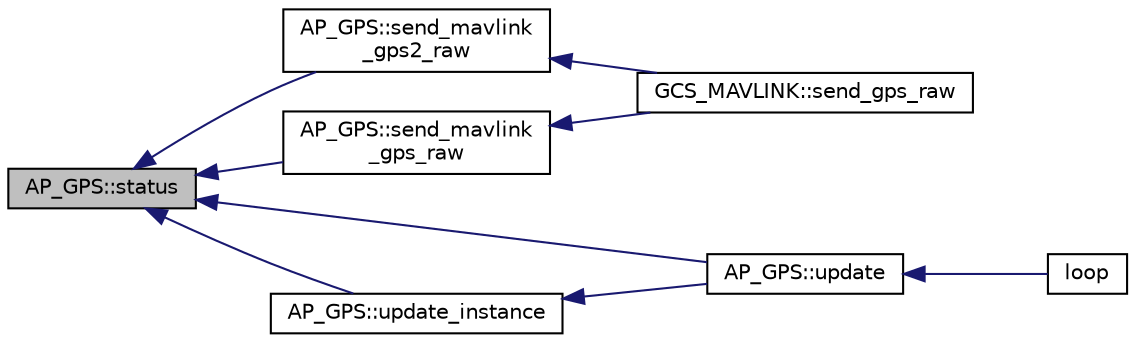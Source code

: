 digraph "AP_GPS::status"
{
 // INTERACTIVE_SVG=YES
  edge [fontname="Helvetica",fontsize="10",labelfontname="Helvetica",labelfontsize="10"];
  node [fontname="Helvetica",fontsize="10",shape=record];
  rankdir="LR";
  Node1 [label="AP_GPS::status",height=0.2,width=0.4,color="black", fillcolor="grey75", style="filled", fontcolor="black"];
  Node1 -> Node2 [dir="back",color="midnightblue",fontsize="10",style="solid",fontname="Helvetica"];
  Node2 [label="AP_GPS::send_mavlink\l_gps2_raw",height=0.2,width=0.4,color="black", fillcolor="white", style="filled",URL="$classAP__GPS.html#a559c00ff3bbc1232f68e64d29a892128"];
  Node2 -> Node3 [dir="back",color="midnightblue",fontsize="10",style="solid",fontname="Helvetica"];
  Node3 [label="GCS_MAVLINK::send_gps_raw",height=0.2,width=0.4,color="black", fillcolor="white", style="filled",URL="$classGCS__MAVLINK.html#aa6f7ccdb5ed30bcce6499dcbf9e6d4ad"];
  Node1 -> Node4 [dir="back",color="midnightblue",fontsize="10",style="solid",fontname="Helvetica"];
  Node4 [label="AP_GPS::send_mavlink\l_gps_raw",height=0.2,width=0.4,color="black", fillcolor="white", style="filled",URL="$classAP__GPS.html#a266ef4a39f7a303fc1905bf7f9e4ed09"];
  Node4 -> Node3 [dir="back",color="midnightblue",fontsize="10",style="solid",fontname="Helvetica"];
  Node1 -> Node5 [dir="back",color="midnightblue",fontsize="10",style="solid",fontname="Helvetica"];
  Node5 [label="AP_GPS::update",height=0.2,width=0.4,color="black", fillcolor="white", style="filled",URL="$classAP__GPS.html#afe04427a47ab5e630cb979815abd911e"];
  Node5 -> Node6 [dir="back",color="midnightblue",fontsize="10",style="solid",fontname="Helvetica"];
  Node6 [label="loop",height=0.2,width=0.4,color="black", fillcolor="white", style="filled",URL="$GPS__AUTO__test_8cpp.html#afe461d27b9c48d5921c00d521181f12f"];
  Node1 -> Node7 [dir="back",color="midnightblue",fontsize="10",style="solid",fontname="Helvetica"];
  Node7 [label="AP_GPS::update_instance",height=0.2,width=0.4,color="black", fillcolor="white", style="filled",URL="$classAP__GPS.html#a83302e8b52e5d01ae67375b3542eb460"];
  Node7 -> Node5 [dir="back",color="midnightblue",fontsize="10",style="solid",fontname="Helvetica"];
}
